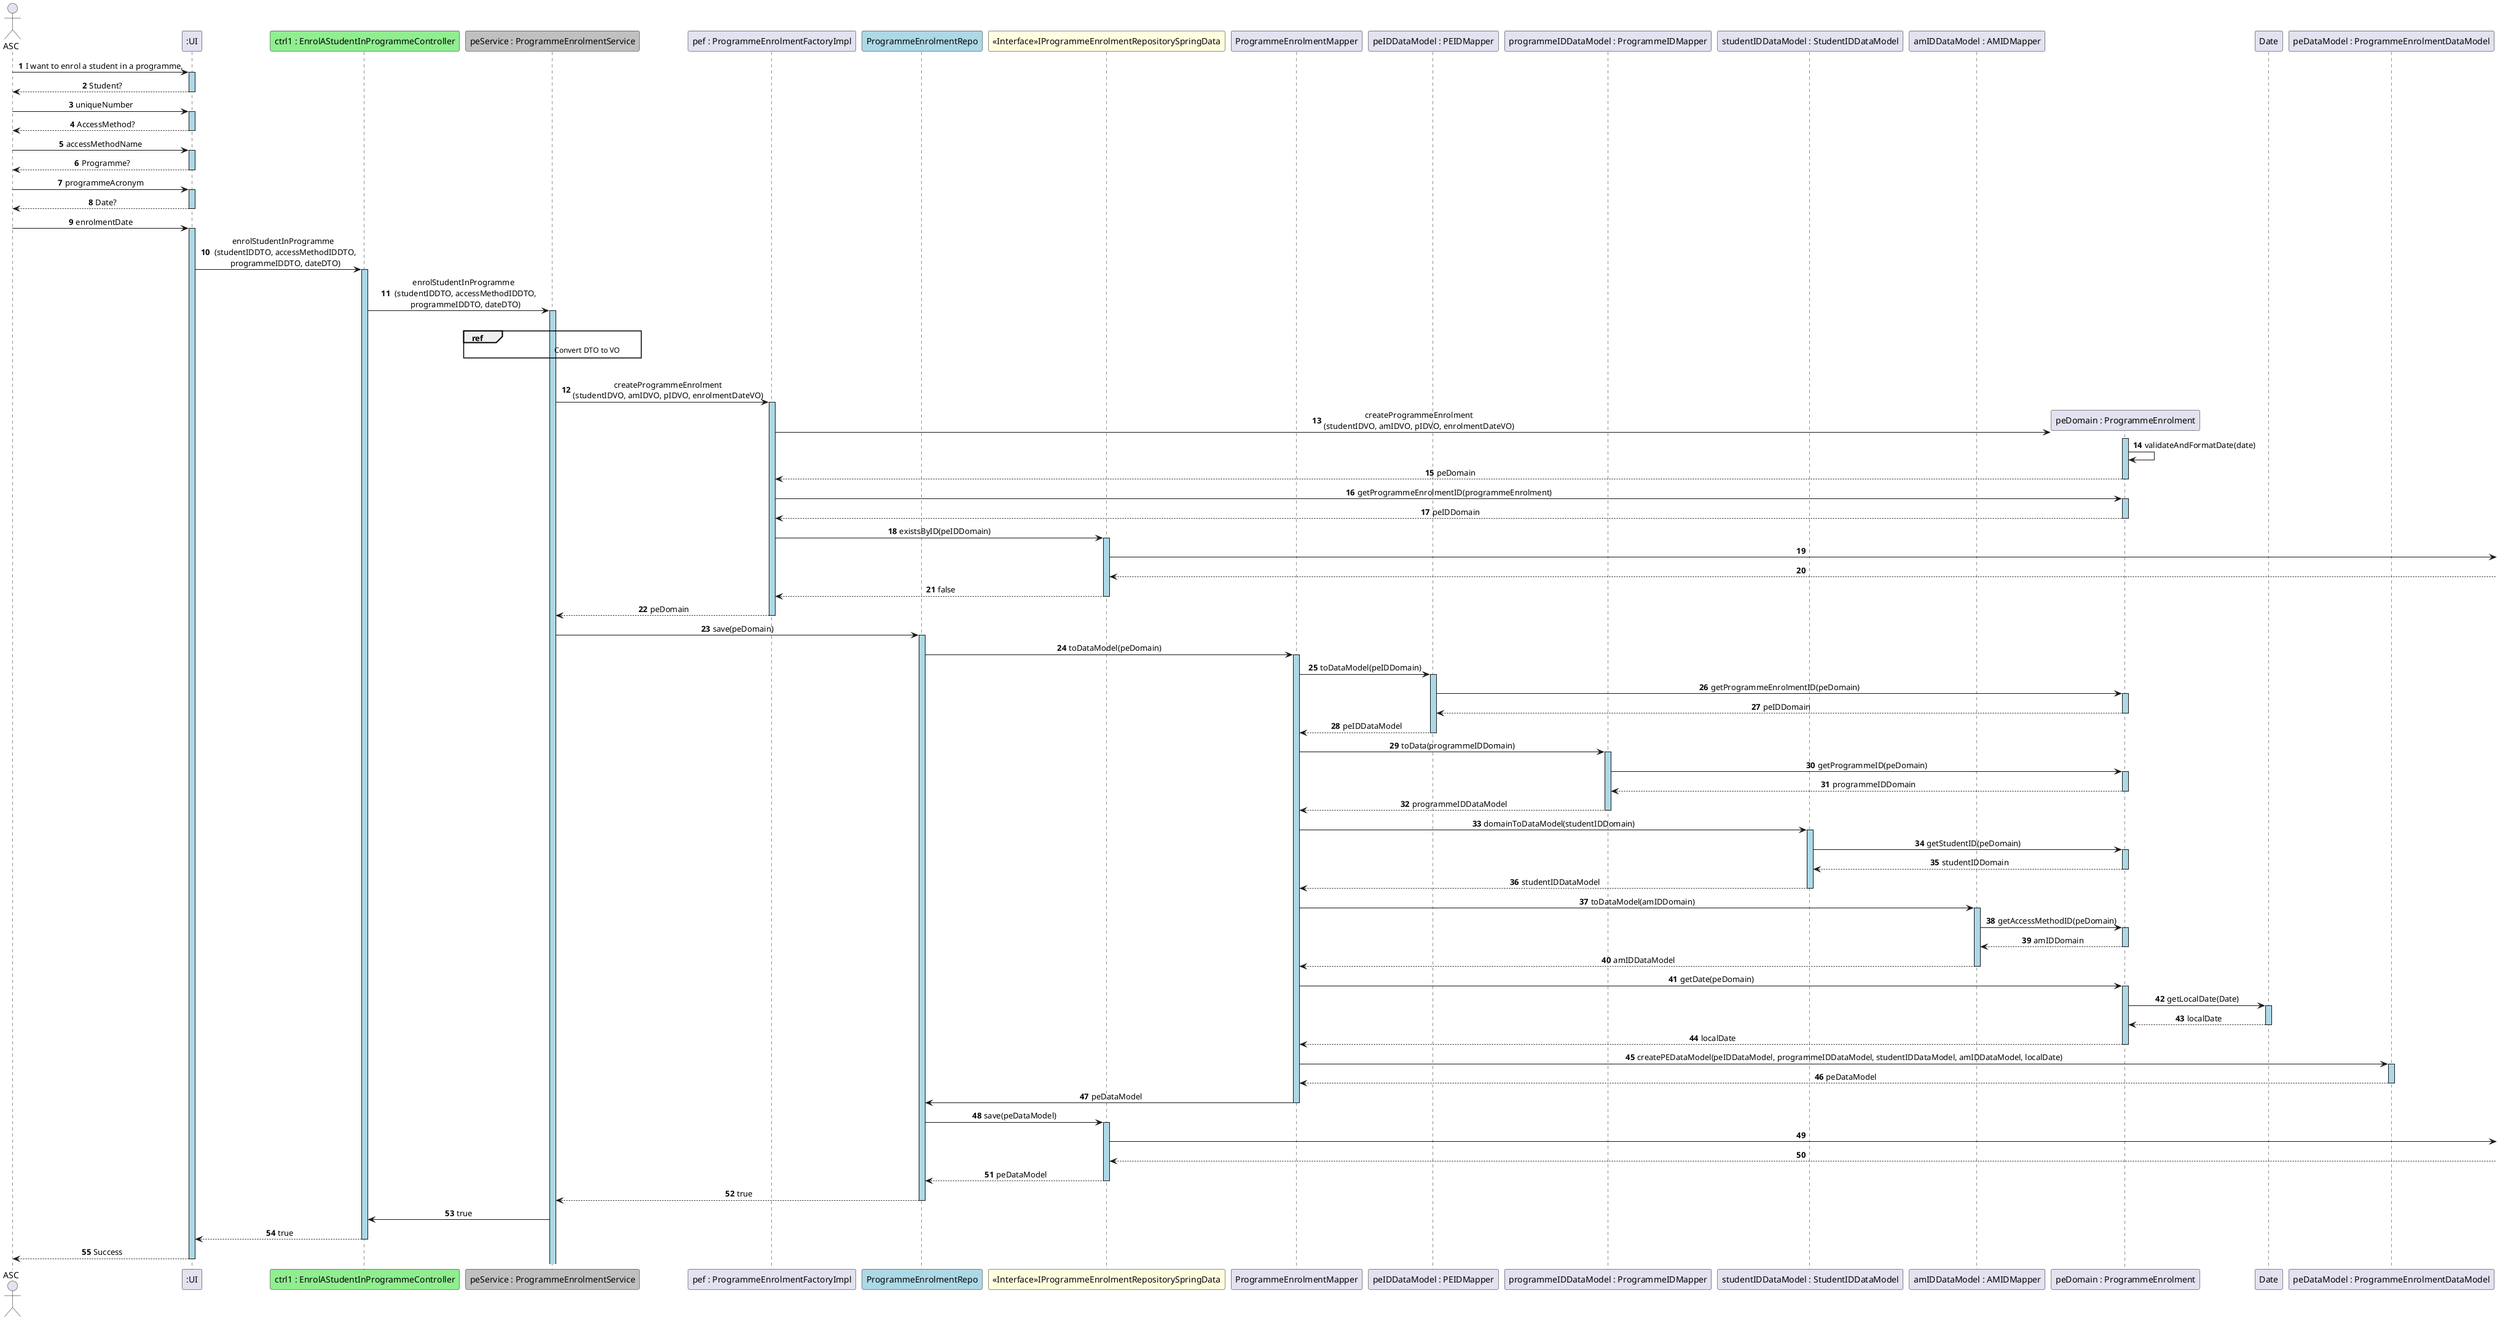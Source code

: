 @startuml
skinparam sequenceMessageAlign center
skinparam sequenceLifeLineBackgroundColor lightblue
autonumber
actor ASC
participant ":UI" as UI
participant "ctrl1 : EnrolAStudentInProgrammeController" as CTRL #lightgreen
participant "peService : ProgrammeEnrolmentService" as PEService #silver
participant "pef : ProgrammeEnrolmentFactoryImpl" as PEFactory
participant "ProgrammeEnrolmentRepo" as ProgrammeEnrolmentRepo #lightblue
participant "<<Interface>>IProgrammeEnrolmentRepositorySpringData" as IPERepoSpringData #lightyellow
participant "ProgrammeEnrolmentMapper" as PEMapper
participant "peIDDataModel : PEIDMapper" as PEIDMapper
participant "programmeIDDataModel : ProgrammeIDMapper" as ProgrammeIDMapper
participant "studentIDDataModel : StudentIDDataModel" as StudentIDMapper
participant "amIDDataModel : AMIDMapper" as AMIDMapper
participant "peDomain : ProgrammeEnrolment" as ProgrammeEnrolment
participant Date
participant "peDataModel : ProgrammeEnrolmentDataModel" as PEDataModel


ASC -> UI : I want to enrol a student in a programme.
activate UI
UI --> ASC : Student?
deactivate UI
ASC -> UI : uniqueNumber
activate UI
UI --> ASC : AccessMethod?
deactivate UI
ASC -> UI : accessMethodName
activate UI
UI --> ASC : Programme?
deactivate UI
ASC -> UI : programmeAcronym
activate UI
UI --> ASC : Date?
deactivate UI
ASC -> UI : enrolmentDate
activate UI
UI -> CTRL : enrolStudentInProgramme \n (studentIDDTO, accessMethodIDDTO,\n programmeIDDTO, dateDTO)
activate CTRL
CTRL -> PEService : enrolStudentInProgramme \n (studentIDDTO, accessMethodIDDTO,\n programmeIDDTO, dateDTO)
activate PEService
|||
ref over PEService
    \t \t \t \t \t Convert DTO to VO \t
end ref
|||

PEService -> PEFactory: createProgrammeEnrolment\n(studentIDVO, amIDVO, pIDVO, enrolmentDateVO)
activate PEFactory
PEFactory -> ProgrammeEnrolment**: createProgrammeEnrolment\n(studentIDVO, amIDVO, pIDVO, enrolmentDateVO)

activate ProgrammeEnrolment
ProgrammeEnrolment -> ProgrammeEnrolment : validateAndFormatDate(date)
ProgrammeEnrolment --> PEFactory: peDomain
deactivate ProgrammeEnrolment

PEFactory -> ProgrammeEnrolment : getProgrammeEnrolmentID(programmeEnrolment)
activate ProgrammeEnrolment
ProgrammeEnrolment --> PEFactory : peIDDomain
deactivate ProgrammeEnrolment
PEFactory -> IPERepoSpringData : existsByID(peIDDomain)
activate IPERepoSpringData
IPERepoSpringData ->
IPERepoSpringData <--
PEFactory <-- IPERepoSpringData : false
deactivate IPERepoSpringData
PEFactory --> PEService: peDomain
deactivate PEFactory

PEService -> ProgrammeEnrolmentRepo : save(peDomain)
activate ProgrammeEnrolmentRepo




ProgrammeEnrolmentRepo -> PEMapper : toDataModel(peDomain)
activate PEMapper
PEMapper -> PEIDMapper : toDataModel(peIDDomain)
activate PEIDMapper
PEIDMapper -> ProgrammeEnrolment : getProgrammeEnrolmentID(peDomain)
activate ProgrammeEnrolment
ProgrammeEnrolment --> PEIDMapper : peIDDomain
deactivate ProgrammeEnrolment
PEIDMapper --> PEMapper : peIDDataModel
deactivate PEIDMapper

PEMapper -> ProgrammeIDMapper : toData(programmeIDDomain)
activate ProgrammeIDMapper
ProgrammeIDMapper -> ProgrammeEnrolment : getProgrammeID(peDomain)
activate ProgrammeEnrolment
ProgrammeEnrolment --> ProgrammeIDMapper : programmeIDDomain
deactivate ProgrammeEnrolment
ProgrammeIDMapper --> PEMapper : programmeIDDataModel
deactivate ProgrammeIDMapper

PEMapper -> StudentIDMapper : domainToDataModel(studentIDDomain)
activate StudentIDMapper
StudentIDMapper -> ProgrammeEnrolment : getStudentID(peDomain)
activate ProgrammeEnrolment
ProgrammeEnrolment --> StudentIDMapper : studentIDDomain
deactivate ProgrammeEnrolment
StudentIDMapper --> PEMapper : studentIDDataModel
deactivate StudentIDMapper

PEMapper -> AMIDMapper : toDataModel(amIDDomain)
activate AMIDMapper
AMIDMapper -> ProgrammeEnrolment : getAccessMethodID(peDomain)
activate ProgrammeEnrolment
ProgrammeEnrolment --> AMIDMapper : amIDDomain
deactivate ProgrammeEnrolment
AMIDMapper --> PEMapper : amIDDataModel
deactivate AMIDMapper

PEMapper -> ProgrammeEnrolment : getDate(peDomain)
activate ProgrammeEnrolment
ProgrammeEnrolment -> Date : getLocalDate(Date)
activate Date
Date --> ProgrammeEnrolment : localDate
deactivate Date
ProgrammeEnrolment --> PEMapper : localDate
deactivate ProgrammeEnrolment

PEMapper -> PEDataModel : createPEDataModel(peIDDataModel, programmeIDDataModel, studentIDDataModel, amIDDataModel, localDate)
activate PEDataModel
PEDataModel --> PEMapper : peDataModel
deactivate PEDataModel
PEMapper -> ProgrammeEnrolmentRepo : peDataModel
deactivate PEMapper

ProgrammeEnrolmentRepo -> IPERepoSpringData : save(peDataModel)
activate IPERepoSpringData
IPERepoSpringData ->
IPERepoSpringData <--
IPERepoSpringData --> ProgrammeEnrolmentRepo : peDataModel
deactivate IPERepoSpringData


ProgrammeEnrolmentRepo --> PEService: true
deactivate ProgrammeEnrolmentRepo

PEService -> CTRL : true

CTRL --> UI : true
deactivate CTRL
UI --> ASC : Success
deactivate UI
Deactivate IPERepoSpringData

@enduml